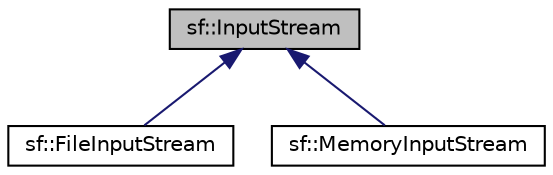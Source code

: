 digraph "sf::InputStream"
{
  edge [fontname="Helvetica",fontsize="10",labelfontname="Helvetica",labelfontsize="10"];
  node [fontname="Helvetica",fontsize="10",shape=record];
  Node0 [label="sf::InputStream",height=0.2,width=0.4,color="black", fillcolor="grey75", style="filled", fontcolor="black"];
  Node0 -> Node1 [dir="back",color="midnightblue",fontsize="10",style="solid",fontname="Helvetica"];
  Node1 [label="sf::FileInputStream",height=0.2,width=0.4,color="black", fillcolor="white", style="filled",URL="$classsf_1_1_file_input_stream.html",tooltip="Implementation of input stream based on a file. "];
  Node0 -> Node2 [dir="back",color="midnightblue",fontsize="10",style="solid",fontname="Helvetica"];
  Node2 [label="sf::MemoryInputStream",height=0.2,width=0.4,color="black", fillcolor="white", style="filled",URL="$classsf_1_1_memory_input_stream.html",tooltip="Implementation of input stream based on a memory chunk. "];
}
